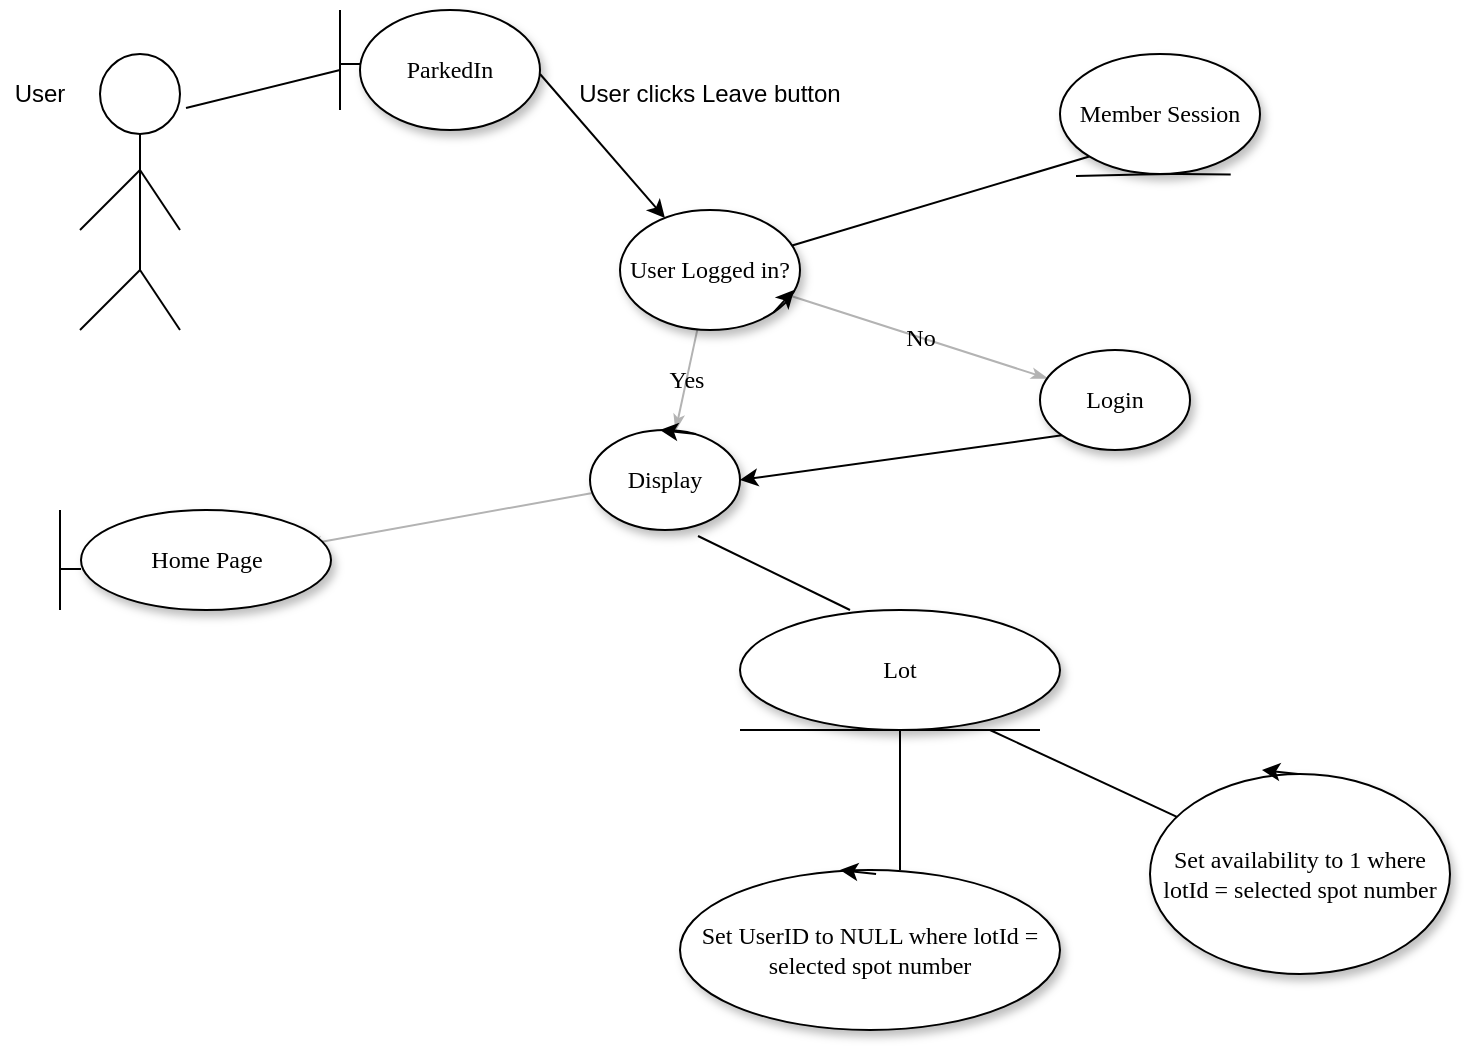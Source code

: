 <mxfile version="14.0.3" type="google"><diagram name="Page-1" id="42789a77-a242-8287-6e28-9cd8cfd52e62"><mxGraphModel dx="1186" dy="604" grid="1" gridSize="10" guides="1" tooltips="1" connect="1" arrows="1" fold="1" page="1" pageScale="1" pageWidth="1100" pageHeight="850" background="#ffffff" math="0" shadow="0"><root><mxCell id="0"/><mxCell id="1" parent="0"/><mxCell id="1ea317790d2ca983-13" value="Yes" style="edgeStyle=none;rounded=1;html=1;labelBackgroundColor=none;startArrow=none;startFill=0;startSize=5;endArrow=classicThin;endFill=1;endSize=5;jettySize=auto;orthogonalLoop=1;strokeColor=#B3B3B3;strokeWidth=1;fontFamily=Verdana;fontSize=12" parent="1" source="1ea317790d2ca983-1" target="1ea317790d2ca983-9" edge="1"><mxGeometry relative="1" as="geometry"/></mxCell><mxCell id="1ea317790d2ca983-14" value="No" style="edgeStyle=none;rounded=1;html=1;labelBackgroundColor=none;startArrow=none;startFill=0;startSize=5;endArrow=classicThin;endFill=1;endSize=5;jettySize=auto;orthogonalLoop=1;strokeColor=#B3B3B3;strokeWidth=1;fontFamily=Verdana;fontSize=12" parent="1" source="1ea317790d2ca983-1" target="1ea317790d2ca983-3" edge="1"><mxGeometry relative="1" as="geometry"/></mxCell><mxCell id="1ea317790d2ca983-1" value="User Logged in?" style="ellipse;whiteSpace=wrap;html=1;rounded=0;shadow=1;comic=0;labelBackgroundColor=none;strokeWidth=1;fontFamily=Verdana;fontSize=12;align=center;" parent="1" vertex="1"><mxGeometry x="430" y="200" width="90" height="60" as="geometry"/></mxCell><mxCell id="1ea317790d2ca983-3" value="&lt;span&gt;Login&lt;/span&gt;" style="ellipse;whiteSpace=wrap;html=1;rounded=0;shadow=1;comic=0;labelBackgroundColor=none;strokeWidth=1;fontFamily=Verdana;fontSize=12;align=center;" parent="1" vertex="1"><mxGeometry x="640" y="270" width="75" height="50" as="geometry"/></mxCell><mxCell id="1ea317790d2ca983-19" value="" style="edgeStyle=none;rounded=1;html=1;labelBackgroundColor=none;startArrow=none;startFill=0;startSize=5;endArrow=classicThin;endFill=1;endSize=5;jettySize=auto;orthogonalLoop=1;strokeColor=#B3B3B3;strokeWidth=1;fontFamily=Verdana;fontSize=12" parent="1" source="1ea317790d2ca983-9" edge="1"><mxGeometry relative="1" as="geometry"><mxPoint x="272.65" y="367.373" as="targetPoint"/></mxGeometry></mxCell><mxCell id="1ea317790d2ca983-9" value="Display" style="ellipse;whiteSpace=wrap;html=1;rounded=0;shadow=1;comic=0;labelBackgroundColor=none;strokeWidth=1;fontFamily=Verdana;fontSize=12;align=center;" parent="1" vertex="1"><mxGeometry x="415" y="310" width="75" height="50" as="geometry"/></mxCell><mxCell id="2LTadjDk4EpplaiN7bCC-4" value="" style="endArrow=none;html=1;strokeColor=#000000;" parent="1" edge="1"><mxGeometry width="50" height="50" relative="1" as="geometry"><mxPoint x="190" y="230" as="sourcePoint"/><mxPoint x="190" y="162" as="targetPoint"/></mxGeometry></mxCell><mxCell id="2LTadjDk4EpplaiN7bCC-6" value="" style="ellipse;whiteSpace=wrap;html=1;aspect=fixed;" parent="1" vertex="1"><mxGeometry x="170" y="122" width="40" height="40" as="geometry"/></mxCell><mxCell id="2LTadjDk4EpplaiN7bCC-7" value="" style="endArrow=none;html=1;strokeColor=#000000;" parent="1" edge="1"><mxGeometry width="50" height="50" relative="1" as="geometry"><mxPoint x="160" y="260" as="sourcePoint"/><mxPoint x="190" y="230" as="targetPoint"/><Array as="points"/></mxGeometry></mxCell><mxCell id="2LTadjDk4EpplaiN7bCC-8" value="" style="endArrow=none;html=1;strokeColor=#000000;" parent="1" edge="1"><mxGeometry width="50" height="50" relative="1" as="geometry"><mxPoint x="210" y="260" as="sourcePoint"/><mxPoint x="190" y="230" as="targetPoint"/><Array as="points"/></mxGeometry></mxCell><mxCell id="2LTadjDk4EpplaiN7bCC-9" value="" style="endArrow=none;html=1;strokeColor=#000000;" parent="1" edge="1"><mxGeometry width="50" height="50" relative="1" as="geometry"><mxPoint x="210" y="210" as="sourcePoint"/><mxPoint x="190" y="180" as="targetPoint"/><Array as="points"/></mxGeometry></mxCell><mxCell id="2LTadjDk4EpplaiN7bCC-10" value="" style="endArrow=none;html=1;strokeColor=#000000;" parent="1" edge="1"><mxGeometry width="50" height="50" relative="1" as="geometry"><mxPoint x="160" y="210" as="sourcePoint"/><mxPoint x="190" y="180" as="targetPoint"/><Array as="points"/></mxGeometry></mxCell><mxCell id="2LTadjDk4EpplaiN7bCC-11" value="User" style="text;html=1;strokeColor=none;fillColor=none;align=center;verticalAlign=middle;whiteSpace=wrap;rounded=0;" parent="1" vertex="1"><mxGeometry x="120" y="132" width="40" height="20" as="geometry"/></mxCell><mxCell id="2LTadjDk4EpplaiN7bCC-12" value="" style="endArrow=none;html=1;strokeColor=#000000;exitX=1.075;exitY=0.675;exitDx=0;exitDy=0;exitPerimeter=0;" parent="1" source="2LTadjDk4EpplaiN7bCC-6" edge="1"><mxGeometry width="50" height="50" relative="1" as="geometry"><mxPoint x="220" y="112" as="sourcePoint"/><mxPoint x="290" y="130" as="targetPoint"/></mxGeometry></mxCell><mxCell id="2LTadjDk4EpplaiN7bCC-13" value="" style="endArrow=none;html=1;strokeColor=#000000;" parent="1" edge="1"><mxGeometry width="50" height="50" relative="1" as="geometry"><mxPoint x="290" y="150" as="sourcePoint"/><mxPoint x="290" y="100" as="targetPoint"/></mxGeometry></mxCell><mxCell id="2LTadjDk4EpplaiN7bCC-14" value="" style="endArrow=none;html=1;strokeColor=#000000;" parent="1" edge="1"><mxGeometry width="50" height="50" relative="1" as="geometry"><mxPoint x="290" y="127" as="sourcePoint"/><mxPoint x="300" y="127" as="targetPoint"/></mxGeometry></mxCell><mxCell id="2LTadjDk4EpplaiN7bCC-15" value="ParkedIn" style="ellipse;whiteSpace=wrap;html=1;rounded=0;shadow=1;comic=0;labelBackgroundColor=none;strokeWidth=1;fontFamily=Verdana;fontSize=12;align=center;" parent="1" vertex="1"><mxGeometry x="300" y="100" width="90" height="60" as="geometry"/></mxCell><mxCell id="2LTadjDk4EpplaiN7bCC-16" value="" style="endArrow=classic;html=1;strokeColor=#000000;" parent="1" target="1ea317790d2ca983-1" edge="1"><mxGeometry width="50" height="50" relative="1" as="geometry"><mxPoint x="390" y="132" as="sourcePoint"/><mxPoint x="500" y="130" as="targetPoint"/></mxGeometry></mxCell><mxCell id="2LTadjDk4EpplaiN7bCC-25" value="Member Session" style="ellipse;whiteSpace=wrap;html=1;rounded=0;shadow=1;comic=0;labelBackgroundColor=none;strokeWidth=1;fontFamily=Verdana;fontSize=12;align=center;" parent="1" vertex="1"><mxGeometry x="650" y="122" width="100" height="60" as="geometry"/></mxCell><mxCell id="2LTadjDk4EpplaiN7bCC-29" value="" style="endArrow=none;html=1;strokeColor=#000000;entryX=1;entryY=1;entryDx=0;entryDy=0;exitX=0.08;exitY=0.867;exitDx=0;exitDy=0;exitPerimeter=0;" parent="1" edge="1"><mxGeometry width="50" height="50" relative="1" as="geometry"><mxPoint x="658" y="183.02" as="sourcePoint"/><mxPoint x="735.355" y="182.213" as="targetPoint"/><Array as="points"><mxPoint x="700" y="182"/></Array></mxGeometry></mxCell><mxCell id="2LTadjDk4EpplaiN7bCC-31" value="" style="endArrow=none;html=1;strokeColor=#000000;exitX=0;exitY=1;exitDx=0;exitDy=0;" parent="1" source="2LTadjDk4EpplaiN7bCC-25" target="1ea317790d2ca983-1" edge="1"><mxGeometry width="50" height="50" relative="1" as="geometry"><mxPoint x="540" y="172" as="sourcePoint"/><mxPoint x="380" y="150" as="targetPoint"/></mxGeometry></mxCell><mxCell id="2LTadjDk4EpplaiN7bCC-38" value="" style="endArrow=classic;html=1;strokeColor=#000000;entryX=0.967;entryY=0.667;entryDx=0;entryDy=0;entryPerimeter=0;exitX=1;exitY=1;exitDx=0;exitDy=0;" parent="1" source="1ea317790d2ca983-1" target="1ea317790d2ca983-1" edge="1"><mxGeometry width="50" height="50" relative="1" as="geometry"><mxPoint x="472.5" y="220" as="sourcePoint"/><mxPoint x="456.5" y="216.98" as="targetPoint"/></mxGeometry></mxCell><mxCell id="2LTadjDk4EpplaiN7bCC-39" value="" style="endArrow=classic;html=1;strokeColor=#000000;exitX=0.707;exitY=0.04;exitDx=0;exitDy=0;exitPerimeter=0;" parent="1" source="1ea317790d2ca983-9" edge="1"><mxGeometry width="50" height="50" relative="1" as="geometry"><mxPoint x="453" y="310" as="sourcePoint"/><mxPoint x="450" y="310" as="targetPoint"/></mxGeometry></mxCell><mxCell id="2LTadjDk4EpplaiN7bCC-42" value="" style="endArrow=classic;html=1;strokeColor=#000000;entryX=1;entryY=0.5;entryDx=0;entryDy=0;exitX=0;exitY=1;exitDx=0;exitDy=0;" parent="1" source="1ea317790d2ca983-3" target="1ea317790d2ca983-9" edge="1"><mxGeometry width="50" height="50" relative="1" as="geometry"><mxPoint x="580" y="340" as="sourcePoint"/><mxPoint x="630" y="290" as="targetPoint"/></mxGeometry></mxCell><mxCell id="2LTadjDk4EpplaiN7bCC-43" value="User clicks Leave button" style="text;html=1;strokeColor=none;fillColor=none;align=center;verticalAlign=middle;whiteSpace=wrap;rounded=0;" parent="1" vertex="1"><mxGeometry x="405" y="132" width="140" height="20" as="geometry"/></mxCell><mxCell id="2LTadjDk4EpplaiN7bCC-60" value="" style="endArrow=none;html=1;strokeColor=#000000;entryX=0;entryY=0.5;entryDx=0;entryDy=0;exitX=0.72;exitY=1.06;exitDx=0;exitDy=0;exitPerimeter=0;" parent="1" edge="1" source="1ea317790d2ca983-9"><mxGeometry width="50" height="50" relative="1" as="geometry"><mxPoint x="490" y="420" as="sourcePoint"/><mxPoint x="545" y="400" as="targetPoint"/></mxGeometry></mxCell><mxCell id="Hikm8Vnh8Yx-NACYMaaz-1" value="Home Page" style="ellipse;whiteSpace=wrap;html=1;rounded=0;shadow=1;comic=0;labelBackgroundColor=none;strokeWidth=1;fontFamily=Verdana;fontSize=12;align=center;" vertex="1" parent="1"><mxGeometry x="160.5" y="350" width="125" height="50" as="geometry"/></mxCell><mxCell id="Hikm8Vnh8Yx-NACYMaaz-2" value="" style="endArrow=none;html=1;strokeColor=#000000;" edge="1" parent="1"><mxGeometry width="50" height="50" relative="1" as="geometry"><mxPoint x="150" y="400" as="sourcePoint"/><mxPoint x="150" y="350" as="targetPoint"/></mxGeometry></mxCell><mxCell id="Hikm8Vnh8Yx-NACYMaaz-3" value="" style="endArrow=none;html=1;strokeColor=#000000;" edge="1" parent="1"><mxGeometry width="50" height="50" relative="1" as="geometry"><mxPoint x="150.5" y="379.5" as="sourcePoint"/><mxPoint x="160.5" y="379.5" as="targetPoint"/></mxGeometry></mxCell><mxCell id="Hikm8Vnh8Yx-NACYMaaz-11" value="Lot" style="ellipse;whiteSpace=wrap;html=1;rounded=0;shadow=1;comic=0;labelBackgroundColor=none;strokeWidth=1;fontFamily=Verdana;fontSize=12;align=center;" vertex="1" parent="1"><mxGeometry x="490" y="400" width="160" height="60" as="geometry"/></mxCell><mxCell id="Hikm8Vnh8Yx-NACYMaaz-12" value="" style="endArrow=none;html=1;strokeColor=#000000;" edge="1" parent="1"><mxGeometry width="50" height="50" relative="1" as="geometry"><mxPoint x="490" y="460" as="sourcePoint"/><mxPoint x="640" y="460" as="targetPoint"/><Array as="points"><mxPoint x="572" y="460"/></Array></mxGeometry></mxCell><mxCell id="Hikm8Vnh8Yx-NACYMaaz-13" value="" style="endArrow=none;html=1;strokeColor=#000000;" edge="1" parent="1"><mxGeometry width="50" height="50" relative="1" as="geometry"><mxPoint x="570" y="530" as="sourcePoint"/><mxPoint x="570" y="460" as="targetPoint"/></mxGeometry></mxCell><mxCell id="Hikm8Vnh8Yx-NACYMaaz-14" value="Set UserID to NULL where lotId = selected spot number" style="ellipse;whiteSpace=wrap;html=1;rounded=0;shadow=1;comic=0;labelBackgroundColor=none;strokeWidth=1;fontFamily=Verdana;fontSize=12;align=center;" vertex="1" parent="1"><mxGeometry x="460" y="530" width="190" height="80" as="geometry"/></mxCell><mxCell id="Hikm8Vnh8Yx-NACYMaaz-15" value="" style="endArrow=classic;html=1;strokeColor=#000000;exitX=0.707;exitY=0.04;exitDx=0;exitDy=0;exitPerimeter=0;" edge="1" parent="1"><mxGeometry width="50" height="50" relative="1" as="geometry"><mxPoint x="558.025" y="532" as="sourcePoint"/><mxPoint x="540" y="530" as="targetPoint"/></mxGeometry></mxCell><mxCell id="Hikm8Vnh8Yx-NACYMaaz-16" value="&lt;span&gt;Set availability&amp;nbsp;to 1&amp;nbsp;&lt;/span&gt;where lotId = selected spot number" style="ellipse;whiteSpace=wrap;html=1;rounded=0;shadow=1;comic=0;labelBackgroundColor=none;strokeWidth=1;fontFamily=Verdana;fontSize=12;align=center;" vertex="1" parent="1"><mxGeometry x="695" y="482" width="150" height="100" as="geometry"/></mxCell><mxCell id="Hikm8Vnh8Yx-NACYMaaz-17" value="" style="endArrow=classic;html=1;strokeColor=#000000;exitX=0.707;exitY=0.04;exitDx=0;exitDy=0;exitPerimeter=0;" edge="1" parent="1"><mxGeometry width="50" height="50" relative="1" as="geometry"><mxPoint x="769.015" y="482" as="sourcePoint"/><mxPoint x="750.99" y="480" as="targetPoint"/></mxGeometry></mxCell><mxCell id="Hikm8Vnh8Yx-NACYMaaz-18" value="" style="endArrow=none;html=1;strokeColor=#000000;" edge="1" parent="1" source="Hikm8Vnh8Yx-NACYMaaz-16"><mxGeometry width="50" height="50" relative="1" as="geometry"><mxPoint x="676.01" y="538.01" as="sourcePoint"/><mxPoint x="615" y="460" as="targetPoint"/></mxGeometry></mxCell></root></mxGraphModel></diagram></mxfile>